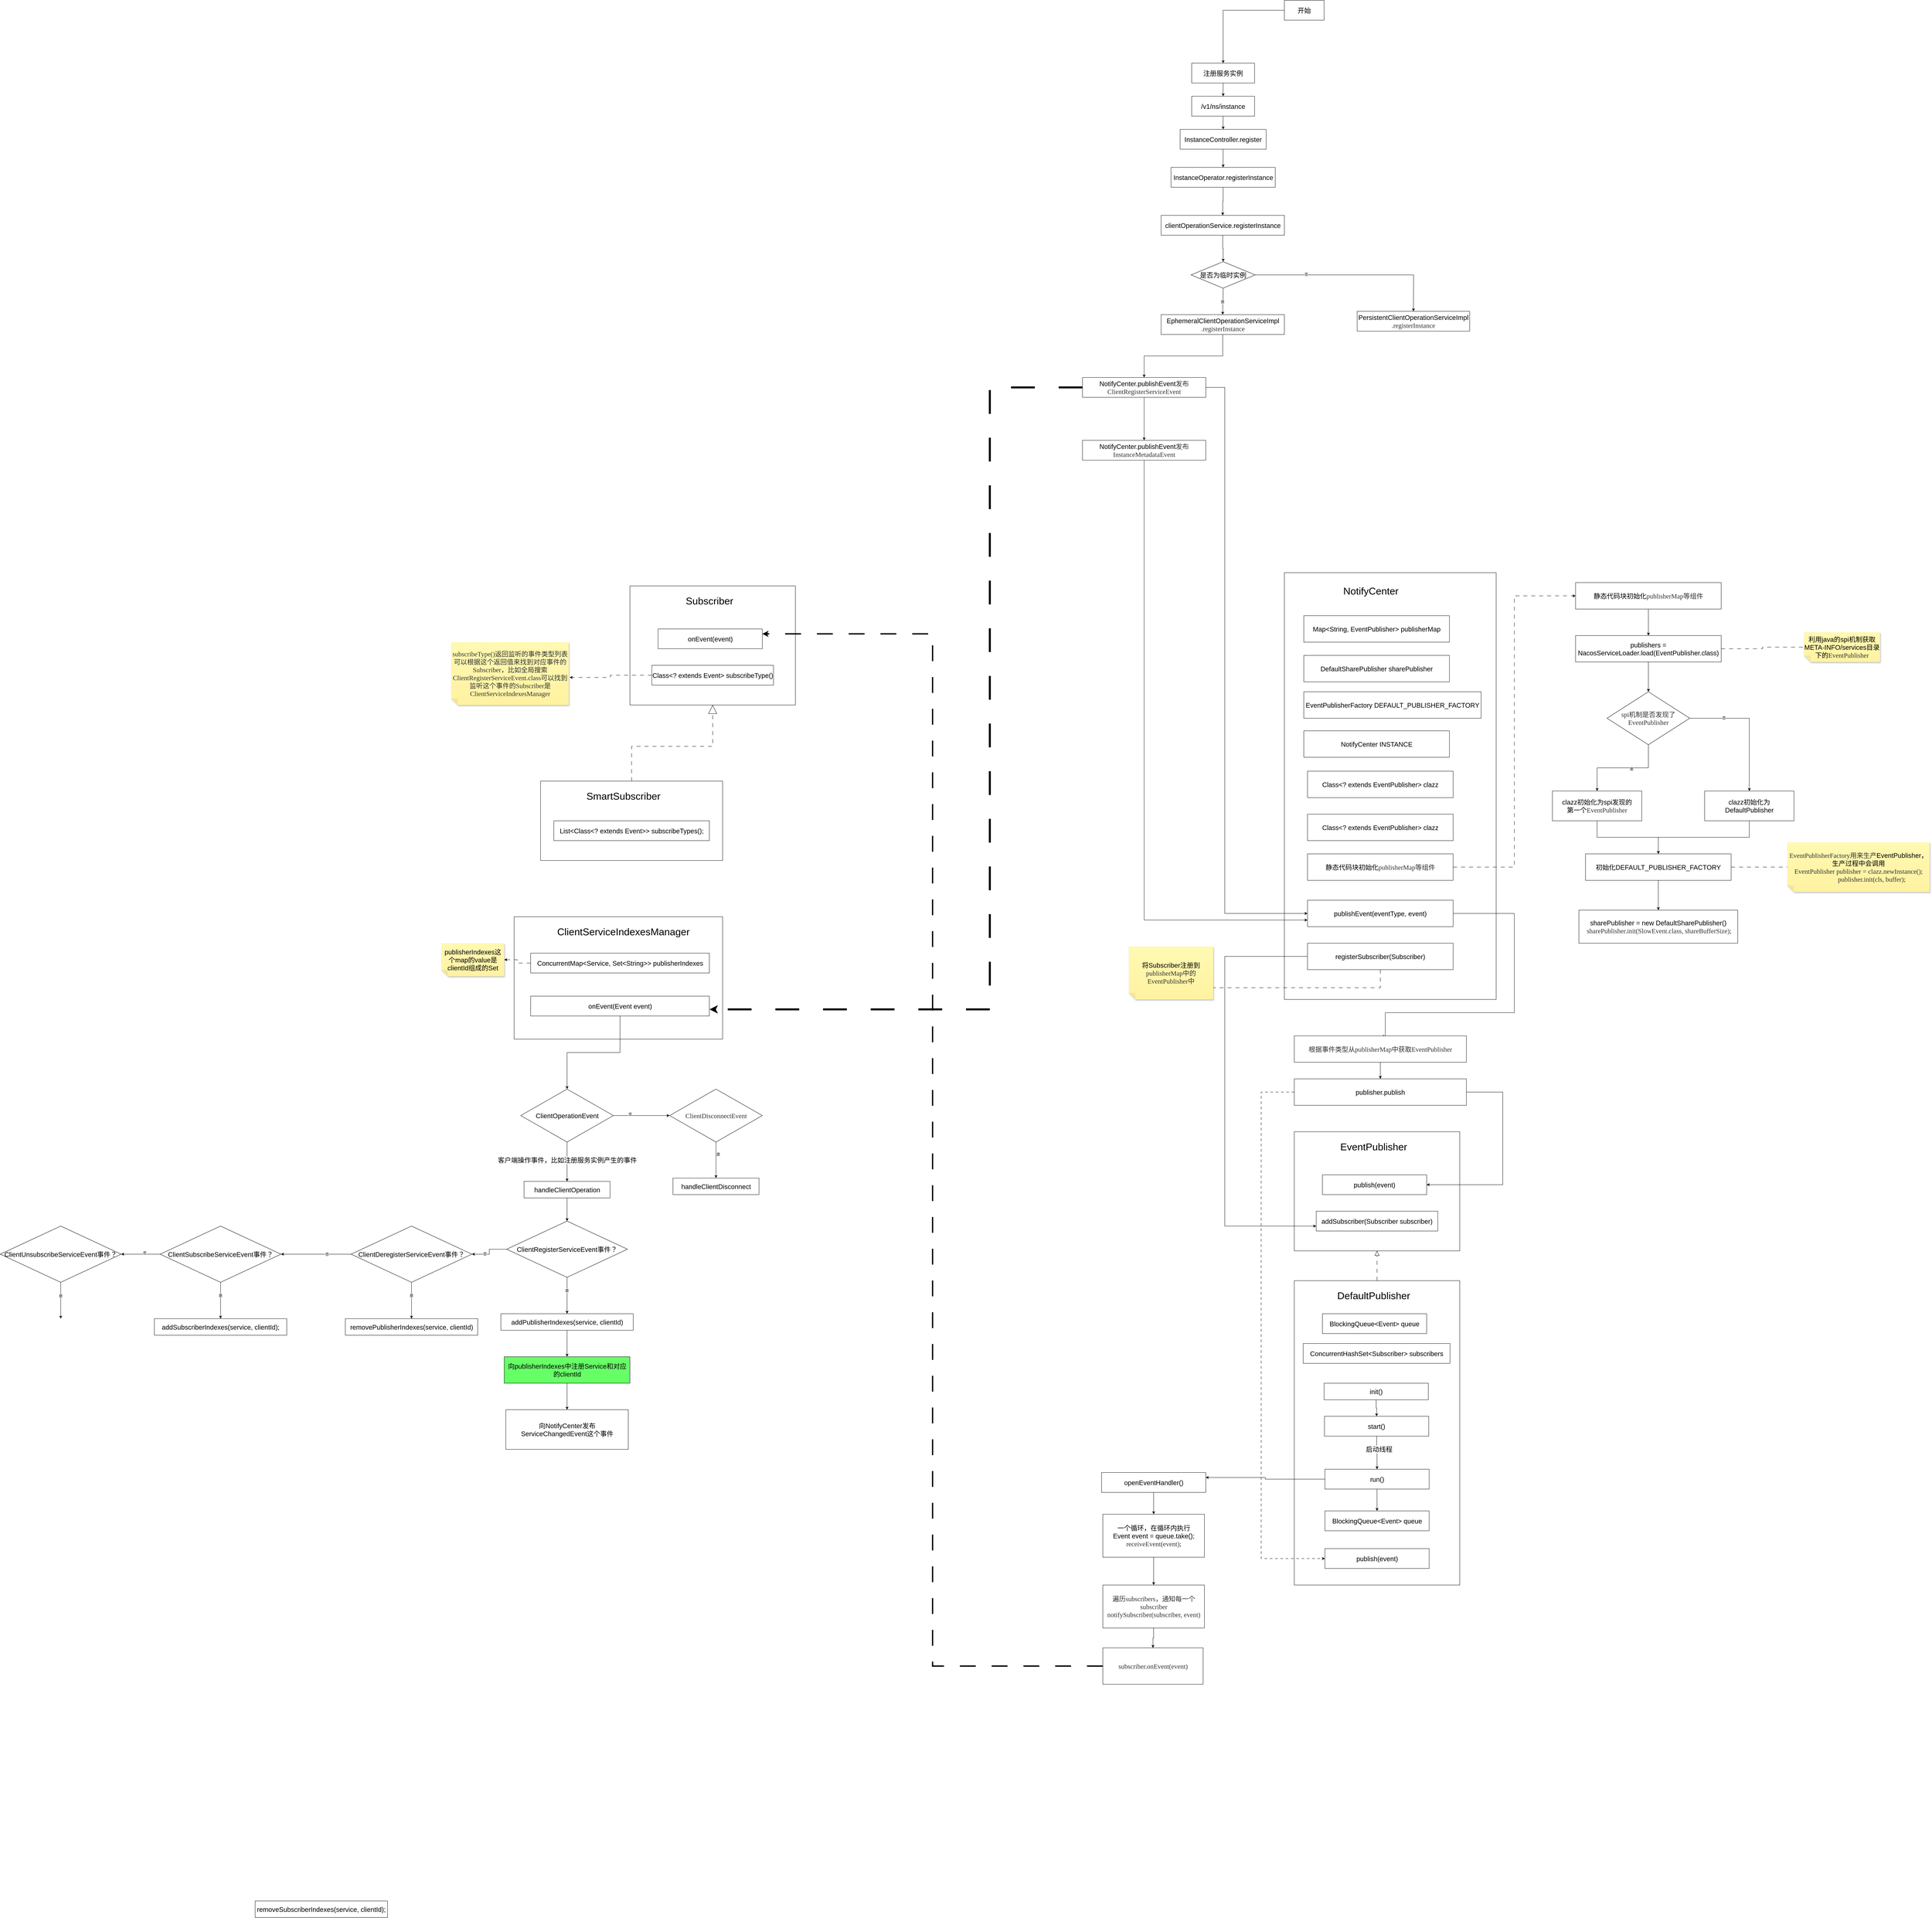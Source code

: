 <mxfile version="21.5.1" type="github">
  <diagram id="C5RBs43oDa-KdzZeNtuy" name="Page-1">
    <mxGraphModel dx="5883" dy="3072" grid="1" gridSize="10" guides="1" tooltips="1" connect="1" arrows="1" fold="1" page="1" pageScale="1" pageWidth="827" pageHeight="1169" math="0" shadow="0">
      <root>
        <mxCell id="WIyWlLk6GJQsqaUBKTNV-0" />
        <mxCell id="WIyWlLk6GJQsqaUBKTNV-1" parent="WIyWlLk6GJQsqaUBKTNV-0" />
        <mxCell id="MDCgqM_N-FcFhvjQFqfu-3" style="edgeStyle=orthogonalEdgeStyle;rounded=0;orthogonalLoop=1;jettySize=auto;html=1;" edge="1" parent="WIyWlLk6GJQsqaUBKTNV-1" source="MDCgqM_N-FcFhvjQFqfu-0" target="MDCgqM_N-FcFhvjQFqfu-1">
          <mxGeometry relative="1" as="geometry" />
        </mxCell>
        <mxCell id="MDCgqM_N-FcFhvjQFqfu-0" value="开始" style="whiteSpace=wrap;html=1;fontSize=20;" vertex="1" parent="WIyWlLk6GJQsqaUBKTNV-1">
          <mxGeometry x="360" y="50" width="120" height="60" as="geometry" />
        </mxCell>
        <mxCell id="MDCgqM_N-FcFhvjQFqfu-6" value="" style="edgeStyle=orthogonalEdgeStyle;rounded=0;orthogonalLoop=1;jettySize=auto;html=1;" edge="1" parent="WIyWlLk6GJQsqaUBKTNV-1" source="MDCgqM_N-FcFhvjQFqfu-1" target="MDCgqM_N-FcFhvjQFqfu-5">
          <mxGeometry relative="1" as="geometry" />
        </mxCell>
        <mxCell id="MDCgqM_N-FcFhvjQFqfu-1" value="注册服务实例" style="whiteSpace=wrap;html=1;fontSize=20;" vertex="1" parent="WIyWlLk6GJQsqaUBKTNV-1">
          <mxGeometry x="80" y="240" width="190" height="60" as="geometry" />
        </mxCell>
        <mxCell id="MDCgqM_N-FcFhvjQFqfu-9" value="" style="edgeStyle=orthogonalEdgeStyle;rounded=0;orthogonalLoop=1;jettySize=auto;html=1;" edge="1" parent="WIyWlLk6GJQsqaUBKTNV-1" source="MDCgqM_N-FcFhvjQFqfu-5" target="MDCgqM_N-FcFhvjQFqfu-7">
          <mxGeometry relative="1" as="geometry" />
        </mxCell>
        <mxCell id="MDCgqM_N-FcFhvjQFqfu-5" value="/v1/ns/instance" style="whiteSpace=wrap;html=1;fontSize=20;" vertex="1" parent="WIyWlLk6GJQsqaUBKTNV-1">
          <mxGeometry x="80" y="340" width="190" height="60" as="geometry" />
        </mxCell>
        <mxCell id="MDCgqM_N-FcFhvjQFqfu-10" value="" style="edgeStyle=orthogonalEdgeStyle;rounded=0;orthogonalLoop=1;jettySize=auto;html=1;" edge="1" parent="WIyWlLk6GJQsqaUBKTNV-1" source="MDCgqM_N-FcFhvjQFqfu-7" target="MDCgqM_N-FcFhvjQFqfu-8">
          <mxGeometry relative="1" as="geometry" />
        </mxCell>
        <mxCell id="MDCgqM_N-FcFhvjQFqfu-7" value="InstanceController.register" style="whiteSpace=wrap;html=1;fontSize=20;" vertex="1" parent="WIyWlLk6GJQsqaUBKTNV-1">
          <mxGeometry x="45" y="440" width="260" height="60" as="geometry" />
        </mxCell>
        <mxCell id="MDCgqM_N-FcFhvjQFqfu-12" value="" style="edgeStyle=orthogonalEdgeStyle;rounded=0;orthogonalLoop=1;jettySize=auto;html=1;" edge="1" parent="WIyWlLk6GJQsqaUBKTNV-1" source="MDCgqM_N-FcFhvjQFqfu-8" target="MDCgqM_N-FcFhvjQFqfu-11">
          <mxGeometry relative="1" as="geometry" />
        </mxCell>
        <mxCell id="MDCgqM_N-FcFhvjQFqfu-8" value="InstanceOperator.registerInstance" style="whiteSpace=wrap;html=1;fontSize=20;" vertex="1" parent="WIyWlLk6GJQsqaUBKTNV-1">
          <mxGeometry x="17.5" y="555" width="315" height="60" as="geometry" />
        </mxCell>
        <mxCell id="MDCgqM_N-FcFhvjQFqfu-14" value="" style="edgeStyle=orthogonalEdgeStyle;rounded=0;orthogonalLoop=1;jettySize=auto;html=1;" edge="1" parent="WIyWlLk6GJQsqaUBKTNV-1" source="MDCgqM_N-FcFhvjQFqfu-11" target="MDCgqM_N-FcFhvjQFqfu-13">
          <mxGeometry relative="1" as="geometry" />
        </mxCell>
        <mxCell id="MDCgqM_N-FcFhvjQFqfu-11" value="clientOperationService.registerInstance" style="whiteSpace=wrap;html=1;fontSize=20;" vertex="1" parent="WIyWlLk6GJQsqaUBKTNV-1">
          <mxGeometry x="-12.5" y="700" width="372.5" height="60" as="geometry" />
        </mxCell>
        <mxCell id="MDCgqM_N-FcFhvjQFqfu-16" value="" style="edgeStyle=orthogonalEdgeStyle;rounded=0;orthogonalLoop=1;jettySize=auto;html=1;" edge="1" parent="WIyWlLk6GJQsqaUBKTNV-1" source="MDCgqM_N-FcFhvjQFqfu-13" target="MDCgqM_N-FcFhvjQFqfu-15">
          <mxGeometry relative="1" as="geometry" />
        </mxCell>
        <mxCell id="MDCgqM_N-FcFhvjQFqfu-19" value="是" style="edgeLabel;html=1;align=center;verticalAlign=middle;resizable=0;points=[];" vertex="1" connectable="0" parent="MDCgqM_N-FcFhvjQFqfu-16">
          <mxGeometry x="0.039" y="-1" relative="1" as="geometry">
            <mxPoint as="offset" />
          </mxGeometry>
        </mxCell>
        <mxCell id="MDCgqM_N-FcFhvjQFqfu-20" style="edgeStyle=orthogonalEdgeStyle;rounded=0;orthogonalLoop=1;jettySize=auto;html=1;exitX=1;exitY=0.5;exitDx=0;exitDy=0;" edge="1" parent="WIyWlLk6GJQsqaUBKTNV-1" source="MDCgqM_N-FcFhvjQFqfu-13">
          <mxGeometry relative="1" as="geometry">
            <mxPoint x="750" y="990" as="targetPoint" />
          </mxGeometry>
        </mxCell>
        <mxCell id="MDCgqM_N-FcFhvjQFqfu-22" value="否" style="edgeLabel;html=1;align=center;verticalAlign=middle;resizable=0;points=[];" vertex="1" connectable="0" parent="MDCgqM_N-FcFhvjQFqfu-20">
          <mxGeometry x="-0.476" y="2" relative="1" as="geometry">
            <mxPoint as="offset" />
          </mxGeometry>
        </mxCell>
        <mxCell id="MDCgqM_N-FcFhvjQFqfu-13" value="是否为临时实例" style="rhombus;whiteSpace=wrap;html=1;fontSize=20;" vertex="1" parent="WIyWlLk6GJQsqaUBKTNV-1">
          <mxGeometry x="78.13" y="840" width="193.75" height="80" as="geometry" />
        </mxCell>
        <mxCell id="MDCgqM_N-FcFhvjQFqfu-25" value="" style="edgeStyle=orthogonalEdgeStyle;rounded=0;orthogonalLoop=1;jettySize=auto;html=1;" edge="1" parent="WIyWlLk6GJQsqaUBKTNV-1" source="MDCgqM_N-FcFhvjQFqfu-15" target="MDCgqM_N-FcFhvjQFqfu-24">
          <mxGeometry relative="1" as="geometry" />
        </mxCell>
        <mxCell id="MDCgqM_N-FcFhvjQFqfu-15" value="EphemeralClientOperationServiceImpl&lt;div style=&quot;resize: none; outline: none; color: rgb(50, 50, 50); font-family: 微软雅黑;&quot;&gt;.registerInstance&lt;/div&gt;" style="whiteSpace=wrap;html=1;fontSize=20;" vertex="1" parent="WIyWlLk6GJQsqaUBKTNV-1">
          <mxGeometry x="-12.5" y="1000" width="372.5" height="60" as="geometry" />
        </mxCell>
        <mxCell id="MDCgqM_N-FcFhvjQFqfu-21" value="PersistentClientOperationServiceImpl&lt;div style=&quot;resize: none; outline: none; color: rgb(50, 50, 50); font-family: 微软雅黑;&quot;&gt;.registerInstance&lt;/div&gt;" style="whiteSpace=wrap;html=1;fontSize=20;" vertex="1" parent="WIyWlLk6GJQsqaUBKTNV-1">
          <mxGeometry x="580" y="990" width="340" height="60" as="geometry" />
        </mxCell>
        <mxCell id="MDCgqM_N-FcFhvjQFqfu-27" value="" style="edgeStyle=orthogonalEdgeStyle;rounded=0;orthogonalLoop=1;jettySize=auto;html=1;" edge="1" parent="WIyWlLk6GJQsqaUBKTNV-1" source="MDCgqM_N-FcFhvjQFqfu-24" target="MDCgqM_N-FcFhvjQFqfu-26">
          <mxGeometry relative="1" as="geometry" />
        </mxCell>
        <mxCell id="MDCgqM_N-FcFhvjQFqfu-24" value="NotifyCenter.publishEvent&lt;font style=&quot;color: rgb(50, 50, 50); font-family: 微软雅黑;&quot; color=&quot;#323232&quot;&gt;发布ClientRegisterServiceEvent&lt;/font&gt;" style="whiteSpace=wrap;html=1;fontSize=20;" vertex="1" parent="WIyWlLk6GJQsqaUBKTNV-1">
          <mxGeometry x="-250" y="1190" width="372.5" height="60" as="geometry" />
        </mxCell>
        <mxCell id="MDCgqM_N-FcFhvjQFqfu-26" value="NotifyCenter.publishEvent&lt;font style=&quot;color: rgb(50, 50, 50); font-family: 微软雅黑;&quot; color=&quot;#323232&quot;&gt;发布&lt;/font&gt;&lt;font style=&quot;color: rgb(50, 50, 50); font-family: 微软雅黑;&quot; color=&quot;#323232&quot;&gt;InstanceMetadataEvent&lt;/font&gt;" style="whiteSpace=wrap;html=1;fontSize=20;" vertex="1" parent="WIyWlLk6GJQsqaUBKTNV-1">
          <mxGeometry x="-250" y="1380" width="372.5" height="60" as="geometry" />
        </mxCell>
        <mxCell id="MDCgqM_N-FcFhvjQFqfu-32" value="t" style="whiteSpace=wrap;html=1;" vertex="1" parent="WIyWlLk6GJQsqaUBKTNV-1">
          <mxGeometry x="360" y="1780" width="640" height="1290" as="geometry" />
        </mxCell>
        <mxCell id="MDCgqM_N-FcFhvjQFqfu-34" value="NotifyCenter" style="text;html=1;strokeColor=none;fillColor=none;align=center;verticalAlign=middle;whiteSpace=wrap;rounded=0;fontSize=30;" vertex="1" parent="WIyWlLk6GJQsqaUBKTNV-1">
          <mxGeometry x="570" y="1820" width="102.5" height="30" as="geometry" />
        </mxCell>
        <mxCell id="MDCgqM_N-FcFhvjQFqfu-35" value="Map&amp;lt;String,&amp;nbsp;EventPublisher&amp;gt;&amp;nbsp;publisherMap" style="whiteSpace=wrap;html=1;fontSize=20;" vertex="1" parent="WIyWlLk6GJQsqaUBKTNV-1">
          <mxGeometry x="418.75" y="1910" width="440" height="80" as="geometry" />
        </mxCell>
        <mxCell id="MDCgqM_N-FcFhvjQFqfu-36" value="DefaultSharePublisher&amp;nbsp;sharePublisher" style="whiteSpace=wrap;html=1;fontSize=20;" vertex="1" parent="WIyWlLk6GJQsqaUBKTNV-1">
          <mxGeometry x="418.75" y="2030" width="440" height="80" as="geometry" />
        </mxCell>
        <mxCell id="MDCgqM_N-FcFhvjQFqfu-37" value="EventPublisherFactory&amp;nbsp;DEFAULT_PUBLISHER_FACTORY" style="whiteSpace=wrap;html=1;fontSize=20;" vertex="1" parent="WIyWlLk6GJQsqaUBKTNV-1">
          <mxGeometry x="418.75" y="2140" width="535.93" height="80" as="geometry" />
        </mxCell>
        <mxCell id="MDCgqM_N-FcFhvjQFqfu-38" value="NotifyCenter&amp;nbsp;INSTANCE" style="whiteSpace=wrap;html=1;fontSize=20;" vertex="1" parent="WIyWlLk6GJQsqaUBKTNV-1">
          <mxGeometry x="418.75" y="2258" width="440" height="80" as="geometry" />
        </mxCell>
        <mxCell id="MDCgqM_N-FcFhvjQFqfu-39" value="Class&amp;lt;?&amp;nbsp;extends&amp;nbsp;EventPublisher&amp;gt;&amp;nbsp;clazz" style="whiteSpace=wrap;html=1;fontSize=20;" vertex="1" parent="WIyWlLk6GJQsqaUBKTNV-1">
          <mxGeometry x="430" y="2380" width="440" height="80" as="geometry" />
        </mxCell>
        <mxCell id="MDCgqM_N-FcFhvjQFqfu-40" value="Class&amp;lt;?&amp;nbsp;extends&amp;nbsp;EventPublisher&amp;gt;&amp;nbsp;clazz" style="whiteSpace=wrap;html=1;fontSize=20;" vertex="1" parent="WIyWlLk6GJQsqaUBKTNV-1">
          <mxGeometry x="430" y="2510" width="440" height="80" as="geometry" />
        </mxCell>
        <mxCell id="MDCgqM_N-FcFhvjQFqfu-64" style="edgeStyle=orthogonalEdgeStyle;rounded=0;orthogonalLoop=1;jettySize=auto;html=1;entryX=0;entryY=0.5;entryDx=0;entryDy=0;dashed=1;dashPattern=12 12;" edge="1" parent="WIyWlLk6GJQsqaUBKTNV-1" source="MDCgqM_N-FcFhvjQFqfu-41" target="MDCgqM_N-FcFhvjQFqfu-63">
          <mxGeometry relative="1" as="geometry" />
        </mxCell>
        <mxCell id="MDCgqM_N-FcFhvjQFqfu-41" value="静态代码块初始化&lt;font style=&quot;color: rgb(50, 50, 50); font-family: 微软雅黑;&quot; color=&quot;#323232&quot;&gt;publisherMap等组件&lt;/font&gt;" style="whiteSpace=wrap;html=1;fontSize=20;" vertex="1" parent="WIyWlLk6GJQsqaUBKTNV-1">
          <mxGeometry x="430" y="2630" width="440" height="80" as="geometry" />
        </mxCell>
        <mxCell id="MDCgqM_N-FcFhvjQFqfu-59" style="edgeStyle=orthogonalEdgeStyle;rounded=0;orthogonalLoop=1;jettySize=auto;html=1;entryX=0.533;entryY=0.021;entryDx=0;entryDy=0;entryPerimeter=0;" edge="1" parent="WIyWlLk6GJQsqaUBKTNV-1" source="MDCgqM_N-FcFhvjQFqfu-42" target="MDCgqM_N-FcFhvjQFqfu-52">
          <mxGeometry relative="1" as="geometry">
            <Array as="points">
              <mxPoint x="1055" y="2810" />
              <mxPoint x="1055" y="3110" />
              <mxPoint x="665" y="3110" />
            </Array>
          </mxGeometry>
        </mxCell>
        <mxCell id="MDCgqM_N-FcFhvjQFqfu-42" value="publishEvent(eventType, event)" style="whiteSpace=wrap;html=1;fontSize=20;" vertex="1" parent="WIyWlLk6GJQsqaUBKTNV-1">
          <mxGeometry x="430" y="2770" width="440" height="80" as="geometry" />
        </mxCell>
        <mxCell id="MDCgqM_N-FcFhvjQFqfu-92" style="edgeStyle=orthogonalEdgeStyle;rounded=0;orthogonalLoop=1;jettySize=auto;html=1;entryX=0.001;entryY=0.222;entryDx=0;entryDy=0;entryPerimeter=0;dashed=1;dashPattern=12 12;endArrow=none;endFill=0;" edge="1" parent="WIyWlLk6GJQsqaUBKTNV-1" source="MDCgqM_N-FcFhvjQFqfu-43" target="MDCgqM_N-FcFhvjQFqfu-91">
          <mxGeometry relative="1" as="geometry">
            <Array as="points">
              <mxPoint x="650" y="3034" />
            </Array>
          </mxGeometry>
        </mxCell>
        <mxCell id="MDCgqM_N-FcFhvjQFqfu-43" value="registerSubscriber(Subscriber)" style="whiteSpace=wrap;html=1;fontSize=20;" vertex="1" parent="WIyWlLk6GJQsqaUBKTNV-1">
          <mxGeometry x="430" y="2900" width="440" height="80" as="geometry" />
        </mxCell>
        <mxCell id="MDCgqM_N-FcFhvjQFqfu-49" style="edgeStyle=orthogonalEdgeStyle;rounded=0;orthogonalLoop=1;jettySize=auto;html=1;exitX=0.5;exitY=1;exitDx=0;exitDy=0;entryX=0;entryY=0.75;entryDx=0;entryDy=0;" edge="1" parent="WIyWlLk6GJQsqaUBKTNV-1" source="MDCgqM_N-FcFhvjQFqfu-26" target="MDCgqM_N-FcFhvjQFqfu-42">
          <mxGeometry relative="1" as="geometry" />
        </mxCell>
        <mxCell id="MDCgqM_N-FcFhvjQFqfu-51" style="edgeStyle=orthogonalEdgeStyle;rounded=0;orthogonalLoop=1;jettySize=auto;html=1;entryX=0;entryY=0.5;entryDx=0;entryDy=0;" edge="1" parent="WIyWlLk6GJQsqaUBKTNV-1" source="MDCgqM_N-FcFhvjQFqfu-24" target="MDCgqM_N-FcFhvjQFqfu-42">
          <mxGeometry relative="1" as="geometry">
            <Array as="points">
              <mxPoint x="180" y="1220" />
              <mxPoint x="180" y="2810" />
            </Array>
          </mxGeometry>
        </mxCell>
        <mxCell id="MDCgqM_N-FcFhvjQFqfu-62" value="" style="edgeStyle=orthogonalEdgeStyle;rounded=0;orthogonalLoop=1;jettySize=auto;html=1;" edge="1" parent="WIyWlLk6GJQsqaUBKTNV-1" source="MDCgqM_N-FcFhvjQFqfu-52" target="MDCgqM_N-FcFhvjQFqfu-61">
          <mxGeometry relative="1" as="geometry" />
        </mxCell>
        <mxCell id="MDCgqM_N-FcFhvjQFqfu-52" value="&lt;font style=&quot;color: rgb(50, 50, 50); font-family: 微软雅黑;&quot; color=&quot;#323232&quot;&gt;根据事件类型从&lt;/font&gt;&lt;font style=&quot;color: rgb(50, 50, 50); font-family: 微软雅黑;&quot; color=&quot;#323232&quot;&gt;publisherMap中获取&lt;/font&gt;&lt;font style=&quot;color: rgb(50, 50, 50); font-family: 微软雅黑;&quot; color=&quot;#323232&quot;&gt;EventPublisher&lt;/font&gt;" style="whiteSpace=wrap;html=1;fontSize=20;" vertex="1" parent="WIyWlLk6GJQsqaUBKTNV-1">
          <mxGeometry x="390" y="3180" width="520" height="80" as="geometry" />
        </mxCell>
        <mxCell id="MDCgqM_N-FcFhvjQFqfu-61" value="publisher.publish" style="whiteSpace=wrap;html=1;fontSize=20;" vertex="1" parent="WIyWlLk6GJQsqaUBKTNV-1">
          <mxGeometry x="390" y="3310" width="520" height="80" as="geometry" />
        </mxCell>
        <mxCell id="MDCgqM_N-FcFhvjQFqfu-66" value="" style="edgeStyle=orthogonalEdgeStyle;rounded=0;orthogonalLoop=1;jettySize=auto;html=1;" edge="1" parent="WIyWlLk6GJQsqaUBKTNV-1" source="MDCgqM_N-FcFhvjQFqfu-63" target="MDCgqM_N-FcFhvjQFqfu-65">
          <mxGeometry relative="1" as="geometry" />
        </mxCell>
        <mxCell id="MDCgqM_N-FcFhvjQFqfu-63" value="静态代码块初始化&lt;font style=&quot;color: rgb(50, 50, 50); font-family: 微软雅黑;&quot; color=&quot;#323232&quot;&gt;publisherMap等组件&lt;/font&gt;" style="whiteSpace=wrap;html=1;fontSize=20;" vertex="1" parent="WIyWlLk6GJQsqaUBKTNV-1">
          <mxGeometry x="1240" y="1810" width="440" height="80" as="geometry" />
        </mxCell>
        <mxCell id="MDCgqM_N-FcFhvjQFqfu-68" style="edgeStyle=orthogonalEdgeStyle;rounded=0;orthogonalLoop=1;jettySize=auto;html=1;dashed=1;dashPattern=12 12;endArrow=none;endFill=0;" edge="1" parent="WIyWlLk6GJQsqaUBKTNV-1" source="MDCgqM_N-FcFhvjQFqfu-65" target="MDCgqM_N-FcFhvjQFqfu-67">
          <mxGeometry relative="1" as="geometry" />
        </mxCell>
        <mxCell id="MDCgqM_N-FcFhvjQFqfu-70" value="" style="edgeStyle=orthogonalEdgeStyle;rounded=0;orthogonalLoop=1;jettySize=auto;html=1;" edge="1" parent="WIyWlLk6GJQsqaUBKTNV-1" source="MDCgqM_N-FcFhvjQFqfu-65" target="MDCgqM_N-FcFhvjQFqfu-69">
          <mxGeometry relative="1" as="geometry" />
        </mxCell>
        <mxCell id="MDCgqM_N-FcFhvjQFqfu-65" value="publishers = NacosServiceLoader.load(EventPublisher.class)" style="whiteSpace=wrap;html=1;fontSize=20;" vertex="1" parent="WIyWlLk6GJQsqaUBKTNV-1">
          <mxGeometry x="1240" y="1970" width="440" height="80" as="geometry" />
        </mxCell>
        <mxCell id="MDCgqM_N-FcFhvjQFqfu-67" value="&lt;font style=&quot;font-size: 20px;&quot;&gt;利用java的spi机制获取META-INFO/services目录下的&lt;font style=&quot;color: rgb(50, 50, 50); font-family: 微软雅黑; font-size: 20px;&quot; color=&quot;#323232&quot;&gt;EventPublisher&lt;/font&gt;&lt;/font&gt;" style="shape=note;whiteSpace=wrap;html=1;backgroundOutline=1;fontColor=#000000;darkOpacity=0.05;fillColor=#FFF9B2;strokeColor=none;fillStyle=solid;direction=west;gradientDirection=north;gradientColor=#FFF2A1;shadow=1;size=20;pointerEvents=1;" vertex="1" parent="WIyWlLk6GJQsqaUBKTNV-1">
          <mxGeometry x="1930" y="1960" width="230" height="90" as="geometry" />
        </mxCell>
        <mxCell id="MDCgqM_N-FcFhvjQFqfu-72" style="edgeStyle=orthogonalEdgeStyle;rounded=0;orthogonalLoop=1;jettySize=auto;html=1;exitX=0.5;exitY=1;exitDx=0;exitDy=0;" edge="1" parent="WIyWlLk6GJQsqaUBKTNV-1" source="MDCgqM_N-FcFhvjQFqfu-69" target="MDCgqM_N-FcFhvjQFqfu-71">
          <mxGeometry relative="1" as="geometry" />
        </mxCell>
        <mxCell id="MDCgqM_N-FcFhvjQFqfu-73" value="是" style="edgeLabel;html=1;align=center;verticalAlign=middle;resizable=0;points=[];" vertex="1" connectable="0" parent="MDCgqM_N-FcFhvjQFqfu-72">
          <mxGeometry x="-0.175" y="3" relative="1" as="geometry">
            <mxPoint as="offset" />
          </mxGeometry>
        </mxCell>
        <mxCell id="MDCgqM_N-FcFhvjQFqfu-75" style="edgeStyle=orthogonalEdgeStyle;rounded=0;orthogonalLoop=1;jettySize=auto;html=1;entryX=0.5;entryY=0;entryDx=0;entryDy=0;" edge="1" parent="WIyWlLk6GJQsqaUBKTNV-1" source="MDCgqM_N-FcFhvjQFqfu-69" target="MDCgqM_N-FcFhvjQFqfu-74">
          <mxGeometry relative="1" as="geometry" />
        </mxCell>
        <mxCell id="MDCgqM_N-FcFhvjQFqfu-76" value="否" style="edgeLabel;html=1;align=center;verticalAlign=middle;resizable=0;points=[];" vertex="1" connectable="0" parent="MDCgqM_N-FcFhvjQFqfu-75">
          <mxGeometry x="-0.487" y="1" relative="1" as="geometry">
            <mxPoint as="offset" />
          </mxGeometry>
        </mxCell>
        <mxCell id="MDCgqM_N-FcFhvjQFqfu-69" value="&lt;span style=&quot;color: rgb(50, 50, 50); font-family: 微软雅黑; font-size: 20px; font-style: normal; font-variant-ligatures: normal; font-variant-caps: normal; font-weight: 400; letter-spacing: normal; orphans: 2; text-align: center; text-indent: 0px; text-transform: none; widows: 2; word-spacing: 0px; -webkit-text-stroke-width: 0px; background-color: rgba(255, 255, 255, 0.01); text-decoration-thickness: initial; text-decoration-style: initial; text-decoration-color: initial; float: none; display: inline !important;&quot;&gt;spi机制是否发现了EventPublisher&lt;/span&gt;" style="rhombus;whiteSpace=wrap;html=1;fontSize=20;" vertex="1" parent="WIyWlLk6GJQsqaUBKTNV-1">
          <mxGeometry x="1335" y="2140" width="250" height="160" as="geometry" />
        </mxCell>
        <mxCell id="MDCgqM_N-FcFhvjQFqfu-78" style="edgeStyle=orthogonalEdgeStyle;rounded=0;orthogonalLoop=1;jettySize=auto;html=1;" edge="1" parent="WIyWlLk6GJQsqaUBKTNV-1" source="MDCgqM_N-FcFhvjQFqfu-71" target="MDCgqM_N-FcFhvjQFqfu-77">
          <mxGeometry relative="1" as="geometry" />
        </mxCell>
        <mxCell id="MDCgqM_N-FcFhvjQFqfu-71" value="clazz初始化为spi发现的&lt;br&gt;第一个&lt;font style=&quot;color: rgb(50, 50, 50); font-family: 微软雅黑;&quot; color=&quot;#323232&quot;&gt;EventPublisher&lt;/font&gt;" style="whiteSpace=wrap;html=1;fontSize=20;" vertex="1" parent="WIyWlLk6GJQsqaUBKTNV-1">
          <mxGeometry x="1170" y="2440" width="270" height="90" as="geometry" />
        </mxCell>
        <mxCell id="MDCgqM_N-FcFhvjQFqfu-79" style="edgeStyle=orthogonalEdgeStyle;rounded=0;orthogonalLoop=1;jettySize=auto;html=1;" edge="1" parent="WIyWlLk6GJQsqaUBKTNV-1" source="MDCgqM_N-FcFhvjQFqfu-74" target="MDCgqM_N-FcFhvjQFqfu-77">
          <mxGeometry relative="1" as="geometry" />
        </mxCell>
        <mxCell id="MDCgqM_N-FcFhvjQFqfu-74" value="clazz初始化为DefaultPublisher" style="whiteSpace=wrap;html=1;fontSize=20;" vertex="1" parent="WIyWlLk6GJQsqaUBKTNV-1">
          <mxGeometry x="1630" y="2440" width="270" height="90" as="geometry" />
        </mxCell>
        <mxCell id="MDCgqM_N-FcFhvjQFqfu-81" style="edgeStyle=orthogonalEdgeStyle;rounded=0;orthogonalLoop=1;jettySize=auto;html=1;endArrow=none;endFill=0;dashed=1;dashPattern=12 12;" edge="1" parent="WIyWlLk6GJQsqaUBKTNV-1" source="MDCgqM_N-FcFhvjQFqfu-77" target="MDCgqM_N-FcFhvjQFqfu-80">
          <mxGeometry relative="1" as="geometry" />
        </mxCell>
        <mxCell id="MDCgqM_N-FcFhvjQFqfu-83" value="" style="edgeStyle=orthogonalEdgeStyle;rounded=0;orthogonalLoop=1;jettySize=auto;html=1;" edge="1" parent="WIyWlLk6GJQsqaUBKTNV-1" source="MDCgqM_N-FcFhvjQFqfu-77" target="MDCgqM_N-FcFhvjQFqfu-82">
          <mxGeometry relative="1" as="geometry" />
        </mxCell>
        <mxCell id="MDCgqM_N-FcFhvjQFqfu-77" value="初始化DEFAULT_PUBLISHER_FACTORY" style="whiteSpace=wrap;html=1;fontSize=20;" vertex="1" parent="WIyWlLk6GJQsqaUBKTNV-1">
          <mxGeometry x="1270" y="2630" width="440" height="80" as="geometry" />
        </mxCell>
        <mxCell id="MDCgqM_N-FcFhvjQFqfu-80" value="&lt;font style=&quot;font-size: 20px;&quot;&gt;&lt;font style=&quot;color: rgb(50, 50, 50); font-family: 微软雅黑; font-size: 20px;&quot; color=&quot;#323232&quot;&gt;EventPublisherFactory用来生产&lt;/font&gt;EventPublisher，生产过程中会调用&lt;/font&gt;&lt;div style=&quot;resize: none; outline: none; color: rgb(50, 50, 50); font-family: 微软雅黑; font-size: 20px;&quot;&gt;&lt;font style=&quot;font-size: 20px;&quot;&gt;EventPublisher&amp;nbsp;publisher&amp;nbsp;=&amp;nbsp;clazz.newInstance();&lt;br&gt;&amp;nbsp;&amp;nbsp;&amp;nbsp;&amp;nbsp;&amp;nbsp;&amp;nbsp;&amp;nbsp;&amp;nbsp;&amp;nbsp;&amp;nbsp;&amp;nbsp;&amp;nbsp;&amp;nbsp;&amp;nbsp;&amp;nbsp;&amp;nbsp;publisher.init(cls,&amp;nbsp;buffer);&lt;/font&gt;&lt;/div&gt;" style="shape=note;whiteSpace=wrap;html=1;backgroundOutline=1;fontColor=#000000;darkOpacity=0.05;fillColor=#FFF9B2;strokeColor=none;fillStyle=solid;direction=west;gradientDirection=north;gradientColor=#FFF2A1;shadow=1;size=20;pointerEvents=1;" vertex="1" parent="WIyWlLk6GJQsqaUBKTNV-1">
          <mxGeometry x="1880" y="2595" width="430" height="150" as="geometry" />
        </mxCell>
        <mxCell id="MDCgqM_N-FcFhvjQFqfu-82" value="&lt;font style=&quot;font-size: 20px;&quot;&gt;sharePublisher&amp;nbsp;=&amp;nbsp;new&amp;nbsp;DefaultSharePublisher()&lt;br&gt;&lt;span style=&quot;color: rgb(50, 50, 50); font-family: 微软雅黑; background-color: rgba(255, 255, 255, 0.01);&quot;&gt;&amp;nbsp;&lt;font style=&quot;font-size: 20px;&quot;&gt;sharePublisher.init(SlowEvent.class,&amp;nbsp;shareBufferSize);&lt;/font&gt;&lt;/span&gt;&lt;/font&gt;" style="whiteSpace=wrap;html=1;fontSize=20;" vertex="1" parent="WIyWlLk6GJQsqaUBKTNV-1">
          <mxGeometry x="1250" y="2800" width="480" height="100" as="geometry" />
        </mxCell>
        <mxCell id="MDCgqM_N-FcFhvjQFqfu-84" value="" style="whiteSpace=wrap;html=1;" vertex="1" parent="WIyWlLk6GJQsqaUBKTNV-1">
          <mxGeometry x="390" y="3470" width="500" height="360" as="geometry" />
        </mxCell>
        <mxCell id="MDCgqM_N-FcFhvjQFqfu-85" value="&lt;font style=&quot;font-size: 30px;&quot;&gt;EventPublisher&lt;/font&gt;" style="text;html=1;strokeColor=none;fillColor=none;align=center;verticalAlign=middle;whiteSpace=wrap;rounded=0;" vertex="1" parent="WIyWlLk6GJQsqaUBKTNV-1">
          <mxGeometry x="490" y="3500" width="280" height="30" as="geometry" />
        </mxCell>
        <mxCell id="MDCgqM_N-FcFhvjQFqfu-87" value="publish(event)" style="whiteSpace=wrap;html=1;fontSize=20;" vertex="1" parent="WIyWlLk6GJQsqaUBKTNV-1">
          <mxGeometry x="475" y="3600" width="315" height="60" as="geometry" />
        </mxCell>
        <mxCell id="MDCgqM_N-FcFhvjQFqfu-88" value="addSubscriber(Subscriber&amp;nbsp;subscriber)" style="whiteSpace=wrap;html=1;fontSize=20;" vertex="1" parent="WIyWlLk6GJQsqaUBKTNV-1">
          <mxGeometry x="456.25" y="3710" width="367.5" height="60" as="geometry" />
        </mxCell>
        <mxCell id="MDCgqM_N-FcFhvjQFqfu-89" style="edgeStyle=orthogonalEdgeStyle;rounded=0;orthogonalLoop=1;jettySize=auto;html=1;entryX=1;entryY=0.5;entryDx=0;entryDy=0;" edge="1" parent="WIyWlLk6GJQsqaUBKTNV-1" source="MDCgqM_N-FcFhvjQFqfu-61" target="MDCgqM_N-FcFhvjQFqfu-87">
          <mxGeometry relative="1" as="geometry">
            <Array as="points">
              <mxPoint x="1020" y="3350" />
              <mxPoint x="1020" y="3630" />
            </Array>
          </mxGeometry>
        </mxCell>
        <mxCell id="MDCgqM_N-FcFhvjQFqfu-90" style="edgeStyle=orthogonalEdgeStyle;rounded=0;orthogonalLoop=1;jettySize=auto;html=1;entryX=0;entryY=0.75;entryDx=0;entryDy=0;" edge="1" parent="WIyWlLk6GJQsqaUBKTNV-1" source="MDCgqM_N-FcFhvjQFqfu-43" target="MDCgqM_N-FcFhvjQFqfu-88">
          <mxGeometry relative="1" as="geometry">
            <Array as="points">
              <mxPoint x="180" y="2940" />
              <mxPoint x="180" y="3755" />
            </Array>
          </mxGeometry>
        </mxCell>
        <mxCell id="MDCgqM_N-FcFhvjQFqfu-91" value="&lt;font style=&quot;font-size: 20px;&quot;&gt;将Subscriber注册到&lt;font style=&quot;color: rgb(50, 50, 50); font-family: 微软雅黑; font-size: 20px;&quot; color=&quot;#323232&quot;&gt;publisherMap中的EventPublisher中&lt;/font&gt;&lt;/font&gt;" style="shape=note;whiteSpace=wrap;html=1;backgroundOutline=1;fontColor=#000000;darkOpacity=0.05;fillColor=#FFF9B2;strokeColor=none;fillStyle=solid;direction=west;gradientDirection=north;gradientColor=#FFF2A1;shadow=1;size=20;pointerEvents=1;" vertex="1" parent="WIyWlLk6GJQsqaUBKTNV-1">
          <mxGeometry x="-110" y="2910" width="255" height="160" as="geometry" />
        </mxCell>
        <mxCell id="MDCgqM_N-FcFhvjQFqfu-97" style="edgeStyle=orthogonalEdgeStyle;rounded=0;orthogonalLoop=1;jettySize=auto;html=1;entryX=0.5;entryY=1;entryDx=0;entryDy=0;dashed=1;dashPattern=12 12;endArrow=block;endFill=0;startSize=6;endSize=12;" edge="1" parent="WIyWlLk6GJQsqaUBKTNV-1" source="MDCgqM_N-FcFhvjQFqfu-93" target="MDCgqM_N-FcFhvjQFqfu-84">
          <mxGeometry relative="1" as="geometry" />
        </mxCell>
        <mxCell id="MDCgqM_N-FcFhvjQFqfu-93" value="" style="whiteSpace=wrap;html=1;" vertex="1" parent="WIyWlLk6GJQsqaUBKTNV-1">
          <mxGeometry x="390" y="3920" width="500" height="920" as="geometry" />
        </mxCell>
        <mxCell id="MDCgqM_N-FcFhvjQFqfu-94" value="DefaultPublisher" style="text;html=1;strokeColor=none;fillColor=none;align=center;verticalAlign=middle;whiteSpace=wrap;rounded=0;fontSize=30;" vertex="1" parent="WIyWlLk6GJQsqaUBKTNV-1">
          <mxGeometry x="490" y="3950" width="280" height="30" as="geometry" />
        </mxCell>
        <mxCell id="MDCgqM_N-FcFhvjQFqfu-95" value="BlockingQueue&amp;lt;Event&amp;gt;&amp;nbsp;queue" style="whiteSpace=wrap;html=1;fontSize=20;" vertex="1" parent="WIyWlLk6GJQsqaUBKTNV-1">
          <mxGeometry x="475" y="4020" width="315" height="60" as="geometry" />
        </mxCell>
        <mxCell id="MDCgqM_N-FcFhvjQFqfu-96" value="ConcurrentHashSet&amp;lt;Subscriber&amp;gt;&amp;nbsp;subscribers" style="whiteSpace=wrap;html=1;fontSize=20;" vertex="1" parent="WIyWlLk6GJQsqaUBKTNV-1">
          <mxGeometry x="416.87" y="4110" width="443.75" height="60" as="geometry" />
        </mxCell>
        <mxCell id="MDCgqM_N-FcFhvjQFqfu-102" value="" style="edgeStyle=orthogonalEdgeStyle;rounded=0;orthogonalLoop=1;jettySize=auto;html=1;" edge="1" parent="WIyWlLk6GJQsqaUBKTNV-1" source="MDCgqM_N-FcFhvjQFqfu-98" target="MDCgqM_N-FcFhvjQFqfu-99">
          <mxGeometry relative="1" as="geometry" />
        </mxCell>
        <mxCell id="MDCgqM_N-FcFhvjQFqfu-98" value="init()" style="whiteSpace=wrap;html=1;fontSize=20;" vertex="1" parent="WIyWlLk6GJQsqaUBKTNV-1">
          <mxGeometry x="480" y="4230" width="315" height="50" as="geometry" />
        </mxCell>
        <mxCell id="MDCgqM_N-FcFhvjQFqfu-103" value="" style="edgeStyle=orthogonalEdgeStyle;rounded=0;orthogonalLoop=1;jettySize=auto;html=1;" edge="1" parent="WIyWlLk6GJQsqaUBKTNV-1" source="MDCgqM_N-FcFhvjQFqfu-99" target="MDCgqM_N-FcFhvjQFqfu-100">
          <mxGeometry relative="1" as="geometry" />
        </mxCell>
        <mxCell id="MDCgqM_N-FcFhvjQFqfu-105" value="&lt;font style=&quot;font-size: 20px;&quot;&gt;启动线程&lt;/font&gt;" style="edgeLabel;html=1;align=center;verticalAlign=middle;resizable=0;points=[];" vertex="1" connectable="0" parent="MDCgqM_N-FcFhvjQFqfu-103">
          <mxGeometry x="-0.221" y="7" relative="1" as="geometry">
            <mxPoint y="-1" as="offset" />
          </mxGeometry>
        </mxCell>
        <mxCell id="MDCgqM_N-FcFhvjQFqfu-99" value="start()" style="whiteSpace=wrap;html=1;fontSize=20;" vertex="1" parent="WIyWlLk6GJQsqaUBKTNV-1">
          <mxGeometry x="481.25" y="4330" width="315" height="60" as="geometry" />
        </mxCell>
        <mxCell id="MDCgqM_N-FcFhvjQFqfu-104" value="" style="edgeStyle=orthogonalEdgeStyle;rounded=0;orthogonalLoop=1;jettySize=auto;html=1;" edge="1" parent="WIyWlLk6GJQsqaUBKTNV-1" source="MDCgqM_N-FcFhvjQFqfu-100" target="MDCgqM_N-FcFhvjQFqfu-101">
          <mxGeometry relative="1" as="geometry" />
        </mxCell>
        <mxCell id="MDCgqM_N-FcFhvjQFqfu-121" style="edgeStyle=orthogonalEdgeStyle;rounded=0;orthogonalLoop=1;jettySize=auto;html=1;entryX=1;entryY=0.25;entryDx=0;entryDy=0;" edge="1" parent="WIyWlLk6GJQsqaUBKTNV-1" source="MDCgqM_N-FcFhvjQFqfu-100" target="MDCgqM_N-FcFhvjQFqfu-109">
          <mxGeometry relative="1" as="geometry" />
        </mxCell>
        <mxCell id="MDCgqM_N-FcFhvjQFqfu-100" value="run()" style="whiteSpace=wrap;html=1;fontSize=20;" vertex="1" parent="WIyWlLk6GJQsqaUBKTNV-1">
          <mxGeometry x="482.5" y="4490" width="315" height="60" as="geometry" />
        </mxCell>
        <mxCell id="MDCgqM_N-FcFhvjQFqfu-101" value="BlockingQueue&amp;lt;Event&amp;gt;&amp;nbsp;queue" style="whiteSpace=wrap;html=1;fontSize=20;" vertex="1" parent="WIyWlLk6GJQsqaUBKTNV-1">
          <mxGeometry x="482.5" y="4616" width="315" height="60" as="geometry" />
        </mxCell>
        <mxCell id="MDCgqM_N-FcFhvjQFqfu-106" value="publish(event)" style="whiteSpace=wrap;html=1;fontSize=20;" vertex="1" parent="WIyWlLk6GJQsqaUBKTNV-1">
          <mxGeometry x="482.5" y="4730" width="315" height="60" as="geometry" />
        </mxCell>
        <mxCell id="MDCgqM_N-FcFhvjQFqfu-108" style="edgeStyle=orthogonalEdgeStyle;rounded=0;orthogonalLoop=1;jettySize=auto;html=1;entryX=0;entryY=0.5;entryDx=0;entryDy=0;endArrow=classic;endFill=1;dashed=1;dashPattern=8 8;" edge="1" parent="WIyWlLk6GJQsqaUBKTNV-1" source="MDCgqM_N-FcFhvjQFqfu-61" target="MDCgqM_N-FcFhvjQFqfu-106">
          <mxGeometry relative="1" as="geometry">
            <Array as="points">
              <mxPoint x="290" y="3350" />
              <mxPoint x="290" y="4760" />
            </Array>
          </mxGeometry>
        </mxCell>
        <mxCell id="MDCgqM_N-FcFhvjQFqfu-112" value="" style="edgeStyle=orthogonalEdgeStyle;rounded=0;orthogonalLoop=1;jettySize=auto;html=1;" edge="1" parent="WIyWlLk6GJQsqaUBKTNV-1" source="MDCgqM_N-FcFhvjQFqfu-109" target="MDCgqM_N-FcFhvjQFqfu-111">
          <mxGeometry relative="1" as="geometry" />
        </mxCell>
        <mxCell id="MDCgqM_N-FcFhvjQFqfu-109" value="openEventHandler()" style="whiteSpace=wrap;html=1;fontSize=20;" vertex="1" parent="WIyWlLk6GJQsqaUBKTNV-1">
          <mxGeometry x="-192.5" y="4500" width="315" height="60" as="geometry" />
        </mxCell>
        <mxCell id="MDCgqM_N-FcFhvjQFqfu-114" value="" style="edgeStyle=orthogonalEdgeStyle;rounded=0;orthogonalLoop=1;jettySize=auto;html=1;" edge="1" parent="WIyWlLk6GJQsqaUBKTNV-1" source="MDCgqM_N-FcFhvjQFqfu-111" target="MDCgqM_N-FcFhvjQFqfu-113">
          <mxGeometry relative="1" as="geometry" />
        </mxCell>
        <mxCell id="MDCgqM_N-FcFhvjQFqfu-111" value="&lt;font style=&quot;font-size: 20px;&quot;&gt;一个循环，在循环内执行Event&amp;nbsp;event&amp;nbsp;=&amp;nbsp;queue.take();&lt;br&gt;&lt;/font&gt;&lt;div style=&quot;resize: none; outline: none; color: rgb(50, 50, 50); font-family: 微软雅黑;&quot;&gt;&lt;font style=&quot;font-size: 20px;&quot;&gt;receiveEvent(event);&lt;/font&gt;&lt;/div&gt;" style="whiteSpace=wrap;html=1;fontSize=20;" vertex="1" parent="WIyWlLk6GJQsqaUBKTNV-1">
          <mxGeometry x="-188.5" y="4626" width="307" height="130" as="geometry" />
        </mxCell>
        <mxCell id="MDCgqM_N-FcFhvjQFqfu-116" value="" style="edgeStyle=orthogonalEdgeStyle;rounded=0;orthogonalLoop=1;jettySize=auto;html=1;" edge="1" parent="WIyWlLk6GJQsqaUBKTNV-1" source="MDCgqM_N-FcFhvjQFqfu-113" target="MDCgqM_N-FcFhvjQFqfu-115">
          <mxGeometry relative="1" as="geometry" />
        </mxCell>
        <mxCell id="MDCgqM_N-FcFhvjQFqfu-113" value="&lt;div style=&quot;resize: none; outline: none; color: rgb(50, 50, 50); font-family: 微软雅黑;&quot;&gt;&lt;font color=&quot;#323232&quot;&gt;遍历subscribers，通知每一个&lt;/font&gt;subscriber&lt;br&gt;&lt;/div&gt;&lt;div style=&quot;resize: none; outline: none; color: rgb(50, 50, 50); font-family: 微软雅黑;&quot;&gt;notifySubscriber(subscriber,&amp;nbsp;event)&lt;/div&gt;" style="whiteSpace=wrap;html=1;fontSize=20;" vertex="1" parent="WIyWlLk6GJQsqaUBKTNV-1">
          <mxGeometry x="-188.5" y="4840" width="307" height="130" as="geometry" />
        </mxCell>
        <mxCell id="MDCgqM_N-FcFhvjQFqfu-115" value="&lt;div style=&quot;resize: none; outline: none; color: rgb(50, 50, 50); font-family: 微软雅黑;&quot;&gt;subscriber.onEvent(event)&lt;br&gt;&lt;/div&gt;" style="whiteSpace=wrap;html=1;fontSize=20;" vertex="1" parent="WIyWlLk6GJQsqaUBKTNV-1">
          <mxGeometry x="-188.5" y="5030" width="303" height="110" as="geometry" />
        </mxCell>
        <mxCell id="MDCgqM_N-FcFhvjQFqfu-117" value="" style="whiteSpace=wrap;html=1;" vertex="1" parent="WIyWlLk6GJQsqaUBKTNV-1">
          <mxGeometry x="-1617.5" y="1820" width="500" height="360" as="geometry" />
        </mxCell>
        <mxCell id="MDCgqM_N-FcFhvjQFqfu-118" value="Subscriber" style="text;html=1;strokeColor=none;fillColor=none;align=center;verticalAlign=middle;whiteSpace=wrap;rounded=0;fontSize=30;" vertex="1" parent="WIyWlLk6GJQsqaUBKTNV-1">
          <mxGeometry x="-1517.5" y="1850" width="280" height="30" as="geometry" />
        </mxCell>
        <mxCell id="MDCgqM_N-FcFhvjQFqfu-119" value="onEvent(event)" style="whiteSpace=wrap;html=1;fontSize=20;" vertex="1" parent="WIyWlLk6GJQsqaUBKTNV-1">
          <mxGeometry x="-1532.5" y="1950" width="315" height="60" as="geometry" />
        </mxCell>
        <mxCell id="MDCgqM_N-FcFhvjQFqfu-124" style="edgeStyle=orthogonalEdgeStyle;rounded=0;orthogonalLoop=1;jettySize=auto;html=1;entryX=-0.008;entryY=0.439;entryDx=0;entryDy=0;entryPerimeter=0;dashed=1;dashPattern=12 12;" edge="1" parent="WIyWlLk6GJQsqaUBKTNV-1" source="MDCgqM_N-FcFhvjQFqfu-120" target="MDCgqM_N-FcFhvjQFqfu-123">
          <mxGeometry relative="1" as="geometry" />
        </mxCell>
        <mxCell id="MDCgqM_N-FcFhvjQFqfu-120" value="Class&amp;lt;?&amp;nbsp;extends&amp;nbsp;Event&amp;gt;&amp;nbsp;subscribeType()" style="whiteSpace=wrap;html=1;fontSize=20;" vertex="1" parent="WIyWlLk6GJQsqaUBKTNV-1">
          <mxGeometry x="-1551.25" y="2060" width="367.5" height="60" as="geometry" />
        </mxCell>
        <mxCell id="MDCgqM_N-FcFhvjQFqfu-122" style="edgeStyle=orthogonalEdgeStyle;rounded=0;orthogonalLoop=1;jettySize=auto;html=1;exitX=0;exitY=0.5;exitDx=0;exitDy=0;entryX=1;entryY=0.25;entryDx=0;entryDy=0;dashed=1;dashPattern=12 12;strokeWidth=4;" edge="1" parent="WIyWlLk6GJQsqaUBKTNV-1" source="MDCgqM_N-FcFhvjQFqfu-115" target="MDCgqM_N-FcFhvjQFqfu-119">
          <mxGeometry relative="1" as="geometry" />
        </mxCell>
        <mxCell id="MDCgqM_N-FcFhvjQFqfu-123" value="&lt;font style=&quot;font-size: 20px;&quot;&gt;&lt;font style=&quot;color: rgb(50, 50, 50); font-family: 微软雅黑; font-size: 20px;&quot; color=&quot;#323232&quot;&gt;subscribeType()返回监听的事件类型列表&lt;/font&gt;&lt;br style=&quot;color: rgb(50, 50, 50); font-family: 微软雅黑;&quot;&gt;&lt;/font&gt;&lt;div style=&quot;resize: none; outline: none; color: rgb(50, 50, 50); font-family: 微软雅黑; font-size: 20px;&quot;&gt;&lt;font style=&quot;font-size: 20px;&quot;&gt;&lt;font style=&quot;font-size: 20px;&quot; color=&quot;#323232&quot;&gt;可以根据这个返回值来找到对应事件的&lt;/font&gt;Subscriber，比如全局搜索ClientRegisterServiceEvent.class可以找到监听这个事件的Subscriber是ClientServiceIndexesManager&lt;/font&gt;&lt;/div&gt;" style="shape=note;whiteSpace=wrap;html=1;backgroundOutline=1;fontColor=#000000;darkOpacity=0.05;fillColor=#FFF9B2;strokeColor=none;fillStyle=solid;direction=west;gradientDirection=north;gradientColor=#FFF2A1;shadow=1;size=20;pointerEvents=1;" vertex="1" parent="WIyWlLk6GJQsqaUBKTNV-1">
          <mxGeometry x="-2157.5" y="1990" width="355" height="190" as="geometry" />
        </mxCell>
        <mxCell id="MDCgqM_N-FcFhvjQFqfu-129" style="edgeStyle=orthogonalEdgeStyle;rounded=0;orthogonalLoop=1;jettySize=auto;html=1;dashed=1;dashPattern=12 12;endArrow=block;endFill=0;startSize=6;endSize=24;" edge="1" parent="WIyWlLk6GJQsqaUBKTNV-1" source="MDCgqM_N-FcFhvjQFqfu-125" target="MDCgqM_N-FcFhvjQFqfu-117">
          <mxGeometry relative="1" as="geometry" />
        </mxCell>
        <mxCell id="MDCgqM_N-FcFhvjQFqfu-125" value="" style="whiteSpace=wrap;html=1;" vertex="1" parent="WIyWlLk6GJQsqaUBKTNV-1">
          <mxGeometry x="-1887.5" y="2410" width="550" height="240" as="geometry" />
        </mxCell>
        <mxCell id="MDCgqM_N-FcFhvjQFqfu-126" value="SmartSubscriber" style="text;html=1;strokeColor=none;fillColor=none;align=center;verticalAlign=middle;whiteSpace=wrap;rounded=0;fontSize=30;" vertex="1" parent="WIyWlLk6GJQsqaUBKTNV-1">
          <mxGeometry x="-1777.5" y="2440" width="280" height="30" as="geometry" />
        </mxCell>
        <mxCell id="MDCgqM_N-FcFhvjQFqfu-128" value="List&amp;lt;Class&amp;lt;?&amp;nbsp;extends&amp;nbsp;Event&amp;gt;&amp;gt;&amp;nbsp;subscribeTypes();" style="whiteSpace=wrap;html=1;fontSize=20;" vertex="1" parent="WIyWlLk6GJQsqaUBKTNV-1">
          <mxGeometry x="-1847.5" y="2530" width="470" height="60" as="geometry" />
        </mxCell>
        <mxCell id="MDCgqM_N-FcFhvjQFqfu-130" value="" style="whiteSpace=wrap;html=1;" vertex="1" parent="WIyWlLk6GJQsqaUBKTNV-1">
          <mxGeometry x="-1967.5" y="2820" width="630" height="370" as="geometry" />
        </mxCell>
        <mxCell id="MDCgqM_N-FcFhvjQFqfu-131" value="ClientServiceIndexesManager" style="text;html=1;strokeColor=none;fillColor=none;align=center;verticalAlign=middle;whiteSpace=wrap;rounded=0;fontSize=30;" vertex="1" parent="WIyWlLk6GJQsqaUBKTNV-1">
          <mxGeometry x="-1777.5" y="2850" width="280" height="30" as="geometry" />
        </mxCell>
        <mxCell id="MDCgqM_N-FcFhvjQFqfu-136" style="edgeStyle=orthogonalEdgeStyle;rounded=0;orthogonalLoop=1;jettySize=auto;html=1;entryX=0;entryY=0.5;entryDx=0;entryDy=0;entryPerimeter=0;dashed=1;dashPattern=12 12;" edge="1" parent="WIyWlLk6GJQsqaUBKTNV-1" source="MDCgqM_N-FcFhvjQFqfu-132" target="MDCgqM_N-FcFhvjQFqfu-135">
          <mxGeometry relative="1" as="geometry" />
        </mxCell>
        <mxCell id="MDCgqM_N-FcFhvjQFqfu-132" value="ConcurrentMap&amp;lt;Service,&amp;nbsp;Set&amp;lt;String&amp;gt;&amp;gt;&amp;nbsp;publisherIndexes" style="whiteSpace=wrap;html=1;fontSize=20;" vertex="1" parent="WIyWlLk6GJQsqaUBKTNV-1">
          <mxGeometry x="-1917.5" y="2930" width="540" height="60" as="geometry" />
        </mxCell>
        <mxCell id="MDCgqM_N-FcFhvjQFqfu-140" style="edgeStyle=orthogonalEdgeStyle;rounded=0;orthogonalLoop=1;jettySize=auto;html=1;" edge="1" parent="WIyWlLk6GJQsqaUBKTNV-1" source="MDCgqM_N-FcFhvjQFqfu-133" target="MDCgqM_N-FcFhvjQFqfu-139">
          <mxGeometry relative="1" as="geometry" />
        </mxCell>
        <mxCell id="MDCgqM_N-FcFhvjQFqfu-133" value="onEvent(Event&amp;nbsp;event)" style="whiteSpace=wrap;html=1;fontSize=20;" vertex="1" parent="WIyWlLk6GJQsqaUBKTNV-1">
          <mxGeometry x="-1917.5" y="3060" width="540" height="60" as="geometry" />
        </mxCell>
        <mxCell id="MDCgqM_N-FcFhvjQFqfu-134" style="edgeStyle=orthogonalEdgeStyle;rounded=0;orthogonalLoop=1;jettySize=auto;html=1;dashed=1;dashPattern=12 12;fillColor=#f8cecc;strokeColor=#000000;jumpSize=30;strokeWidth=6;" edge="1" parent="WIyWlLk6GJQsqaUBKTNV-1" source="MDCgqM_N-FcFhvjQFqfu-24">
          <mxGeometry relative="1" as="geometry">
            <mxPoint x="-1377" y="3100" as="targetPoint" />
            <Array as="points">
              <mxPoint x="-530" y="1220" />
              <mxPoint x="-530" y="3100" />
            </Array>
          </mxGeometry>
        </mxCell>
        <mxCell id="MDCgqM_N-FcFhvjQFqfu-135" value="&lt;font style=&quot;font-size: 20px;&quot;&gt;publisherIndexes这个map的value是clientId组成的Set&lt;/font&gt;" style="shape=note;whiteSpace=wrap;html=1;backgroundOutline=1;fontColor=#000000;darkOpacity=0.05;fillColor=#FFF9B2;strokeColor=none;fillStyle=solid;direction=west;gradientDirection=north;gradientColor=#FFF2A1;shadow=1;size=20;pointerEvents=1;" vertex="1" parent="WIyWlLk6GJQsqaUBKTNV-1">
          <mxGeometry x="-2187.5" y="2900" width="190" height="100" as="geometry" />
        </mxCell>
        <mxCell id="MDCgqM_N-FcFhvjQFqfu-144" style="edgeStyle=orthogonalEdgeStyle;rounded=0;orthogonalLoop=1;jettySize=auto;html=1;entryX=0;entryY=0.5;entryDx=0;entryDy=0;" edge="1" parent="WIyWlLk6GJQsqaUBKTNV-1" source="MDCgqM_N-FcFhvjQFqfu-139" target="MDCgqM_N-FcFhvjQFqfu-141">
          <mxGeometry relative="1" as="geometry" />
        </mxCell>
        <mxCell id="MDCgqM_N-FcFhvjQFqfu-145" value="否" style="edgeLabel;html=1;align=center;verticalAlign=middle;resizable=0;points=[];" vertex="1" connectable="0" parent="MDCgqM_N-FcFhvjQFqfu-144">
          <mxGeometry x="-0.399" y="4" relative="1" as="geometry">
            <mxPoint x="-1" as="offset" />
          </mxGeometry>
        </mxCell>
        <mxCell id="MDCgqM_N-FcFhvjQFqfu-148" style="edgeStyle=orthogonalEdgeStyle;rounded=0;orthogonalLoop=1;jettySize=auto;html=1;" edge="1" parent="WIyWlLk6GJQsqaUBKTNV-1" source="MDCgqM_N-FcFhvjQFqfu-139" target="MDCgqM_N-FcFhvjQFqfu-147">
          <mxGeometry relative="1" as="geometry" />
        </mxCell>
        <mxCell id="MDCgqM_N-FcFhvjQFqfu-149" value="&lt;font style=&quot;font-size: 20px;&quot;&gt;客户端操作事件，比如注册服务实例产生的事件&lt;/font&gt;" style="edgeLabel;html=1;align=center;verticalAlign=middle;resizable=0;points=[];" vertex="1" connectable="0" parent="MDCgqM_N-FcFhvjQFqfu-148">
          <mxGeometry x="-0.12" relative="1" as="geometry">
            <mxPoint y="1" as="offset" />
          </mxGeometry>
        </mxCell>
        <mxCell id="MDCgqM_N-FcFhvjQFqfu-139" value="ClientOperationEvent" style="rhombus;whiteSpace=wrap;html=1;fontSize=20;" vertex="1" parent="WIyWlLk6GJQsqaUBKTNV-1">
          <mxGeometry x="-1947.5" y="3341" width="280" height="160" as="geometry" />
        </mxCell>
        <mxCell id="MDCgqM_N-FcFhvjQFqfu-151" value="" style="edgeStyle=orthogonalEdgeStyle;rounded=0;orthogonalLoop=1;jettySize=auto;html=1;" edge="1" parent="WIyWlLk6GJQsqaUBKTNV-1" source="MDCgqM_N-FcFhvjQFqfu-141" target="MDCgqM_N-FcFhvjQFqfu-150">
          <mxGeometry relative="1" as="geometry" />
        </mxCell>
        <mxCell id="MDCgqM_N-FcFhvjQFqfu-152" value="是" style="edgeLabel;html=1;align=center;verticalAlign=middle;resizable=0;points=[];" vertex="1" connectable="0" parent="MDCgqM_N-FcFhvjQFqfu-151">
          <mxGeometry x="-0.333" y="6" relative="1" as="geometry">
            <mxPoint as="offset" />
          </mxGeometry>
        </mxCell>
        <mxCell id="MDCgqM_N-FcFhvjQFqfu-141" value="&lt;span style=&quot;color: rgb(50, 50, 50); font-family: 微软雅黑; background-color: initial;&quot;&gt;ClientDisconnectEvent&lt;/span&gt;" style="rhombus;whiteSpace=wrap;html=1;fontSize=20;" vertex="1" parent="WIyWlLk6GJQsqaUBKTNV-1">
          <mxGeometry x="-1497.5" y="3341" width="280" height="160" as="geometry" />
        </mxCell>
        <mxCell id="MDCgqM_N-FcFhvjQFqfu-156" value="" style="edgeStyle=orthogonalEdgeStyle;rounded=0;orthogonalLoop=1;jettySize=auto;html=1;" edge="1" parent="WIyWlLk6GJQsqaUBKTNV-1" source="MDCgqM_N-FcFhvjQFqfu-147" target="MDCgqM_N-FcFhvjQFqfu-153">
          <mxGeometry relative="1" as="geometry" />
        </mxCell>
        <mxCell id="MDCgqM_N-FcFhvjQFqfu-147" value="handleClientOperation" style="whiteSpace=wrap;html=1;fontSize=20;" vertex="1" parent="WIyWlLk6GJQsqaUBKTNV-1">
          <mxGeometry x="-1937.5" y="3620" width="260" height="50" as="geometry" />
        </mxCell>
        <mxCell id="MDCgqM_N-FcFhvjQFqfu-150" value="handleClientDisconnect" style="whiteSpace=wrap;html=1;fontSize=20;" vertex="1" parent="WIyWlLk6GJQsqaUBKTNV-1">
          <mxGeometry x="-1487.5" y="3610" width="260" height="50" as="geometry" />
        </mxCell>
        <mxCell id="MDCgqM_N-FcFhvjQFqfu-158" value="" style="edgeStyle=orthogonalEdgeStyle;rounded=0;orthogonalLoop=1;jettySize=auto;html=1;" edge="1" parent="WIyWlLk6GJQsqaUBKTNV-1" source="MDCgqM_N-FcFhvjQFqfu-153" target="MDCgqM_N-FcFhvjQFqfu-157">
          <mxGeometry relative="1" as="geometry" />
        </mxCell>
        <mxCell id="MDCgqM_N-FcFhvjQFqfu-164" value="是" style="edgeLabel;html=1;align=center;verticalAlign=middle;resizable=0;points=[];" vertex="1" connectable="0" parent="MDCgqM_N-FcFhvjQFqfu-158">
          <mxGeometry x="-0.271" y="-1" relative="1" as="geometry">
            <mxPoint as="offset" />
          </mxGeometry>
        </mxCell>
        <mxCell id="MDCgqM_N-FcFhvjQFqfu-177" value="" style="edgeStyle=orthogonalEdgeStyle;rounded=0;orthogonalLoop=1;jettySize=auto;html=1;" edge="1" parent="WIyWlLk6GJQsqaUBKTNV-1" source="MDCgqM_N-FcFhvjQFqfu-153" target="MDCgqM_N-FcFhvjQFqfu-167">
          <mxGeometry relative="1" as="geometry" />
        </mxCell>
        <mxCell id="MDCgqM_N-FcFhvjQFqfu-178" value="否" style="edgeLabel;html=1;align=center;verticalAlign=middle;resizable=0;points=[];" vertex="1" connectable="0" parent="MDCgqM_N-FcFhvjQFqfu-177">
          <mxGeometry x="0.348" y="-1" relative="1" as="geometry">
            <mxPoint as="offset" />
          </mxGeometry>
        </mxCell>
        <mxCell id="MDCgqM_N-FcFhvjQFqfu-153" value="ClientRegisterServiceEvent事件？" style="rhombus;whiteSpace=wrap;html=1;fontSize=20;" vertex="1" parent="WIyWlLk6GJQsqaUBKTNV-1">
          <mxGeometry x="-1990" y="3740" width="365" height="170" as="geometry" />
        </mxCell>
        <mxCell id="MDCgqM_N-FcFhvjQFqfu-184" value="" style="edgeStyle=orthogonalEdgeStyle;rounded=0;orthogonalLoop=1;jettySize=auto;html=1;" edge="1" parent="WIyWlLk6GJQsqaUBKTNV-1" source="MDCgqM_N-FcFhvjQFqfu-157" target="MDCgqM_N-FcFhvjQFqfu-183">
          <mxGeometry relative="1" as="geometry" />
        </mxCell>
        <mxCell id="MDCgqM_N-FcFhvjQFqfu-157" value="addPublisherIndexes(service,&amp;nbsp;clientId)" style="whiteSpace=wrap;html=1;fontSize=20;" vertex="1" parent="WIyWlLk6GJQsqaUBKTNV-1">
          <mxGeometry x="-2007.5" y="4020" width="400" height="50" as="geometry" />
        </mxCell>
        <mxCell id="MDCgqM_N-FcFhvjQFqfu-165" value="" style="edgeStyle=orthogonalEdgeStyle;rounded=0;orthogonalLoop=1;jettySize=auto;html=1;" edge="1" source="MDCgqM_N-FcFhvjQFqfu-167" target="MDCgqM_N-FcFhvjQFqfu-168" parent="WIyWlLk6GJQsqaUBKTNV-1">
          <mxGeometry relative="1" as="geometry" />
        </mxCell>
        <mxCell id="MDCgqM_N-FcFhvjQFqfu-166" value="是" style="edgeLabel;html=1;align=center;verticalAlign=middle;resizable=0;points=[];" vertex="1" connectable="0" parent="MDCgqM_N-FcFhvjQFqfu-165">
          <mxGeometry x="-0.271" y="-1" relative="1" as="geometry">
            <mxPoint as="offset" />
          </mxGeometry>
        </mxCell>
        <mxCell id="MDCgqM_N-FcFhvjQFqfu-179" style="edgeStyle=orthogonalEdgeStyle;rounded=0;orthogonalLoop=1;jettySize=auto;html=1;entryX=1;entryY=0.5;entryDx=0;entryDy=0;" edge="1" parent="WIyWlLk6GJQsqaUBKTNV-1" source="MDCgqM_N-FcFhvjQFqfu-167" target="MDCgqM_N-FcFhvjQFqfu-171">
          <mxGeometry relative="1" as="geometry" />
        </mxCell>
        <mxCell id="MDCgqM_N-FcFhvjQFqfu-180" value="否" style="edgeLabel;html=1;align=center;verticalAlign=middle;resizable=0;points=[];" vertex="1" connectable="0" parent="MDCgqM_N-FcFhvjQFqfu-179">
          <mxGeometry x="-0.31" relative="1" as="geometry">
            <mxPoint as="offset" />
          </mxGeometry>
        </mxCell>
        <mxCell id="MDCgqM_N-FcFhvjQFqfu-167" value="ClientDeregisterServiceEvent事件？" style="rhombus;whiteSpace=wrap;html=1;fontSize=20;" vertex="1" parent="WIyWlLk6GJQsqaUBKTNV-1">
          <mxGeometry x="-2460" y="3755" width="365" height="170" as="geometry" />
        </mxCell>
        <mxCell id="MDCgqM_N-FcFhvjQFqfu-168" value="removePublisherIndexes(service,&amp;nbsp;clientId)" style="whiteSpace=wrap;html=1;fontSize=20;" vertex="1" parent="WIyWlLk6GJQsqaUBKTNV-1">
          <mxGeometry x="-2477.5" y="4035" width="400" height="50" as="geometry" />
        </mxCell>
        <mxCell id="MDCgqM_N-FcFhvjQFqfu-169" value="" style="edgeStyle=orthogonalEdgeStyle;rounded=0;orthogonalLoop=1;jettySize=auto;html=1;" edge="1" source="MDCgqM_N-FcFhvjQFqfu-171" target="MDCgqM_N-FcFhvjQFqfu-172" parent="WIyWlLk6GJQsqaUBKTNV-1">
          <mxGeometry relative="1" as="geometry" />
        </mxCell>
        <mxCell id="MDCgqM_N-FcFhvjQFqfu-170" value="是" style="edgeLabel;html=1;align=center;verticalAlign=middle;resizable=0;points=[];" vertex="1" connectable="0" parent="MDCgqM_N-FcFhvjQFqfu-169">
          <mxGeometry x="-0.271" y="-1" relative="1" as="geometry">
            <mxPoint as="offset" />
          </mxGeometry>
        </mxCell>
        <mxCell id="MDCgqM_N-FcFhvjQFqfu-181" value="" style="edgeStyle=orthogonalEdgeStyle;rounded=0;orthogonalLoop=1;jettySize=auto;html=1;" edge="1" parent="WIyWlLk6GJQsqaUBKTNV-1" source="MDCgqM_N-FcFhvjQFqfu-171" target="MDCgqM_N-FcFhvjQFqfu-175">
          <mxGeometry relative="1" as="geometry" />
        </mxCell>
        <mxCell id="MDCgqM_N-FcFhvjQFqfu-182" value="否" style="edgeLabel;html=1;align=center;verticalAlign=middle;resizable=0;points=[];" vertex="1" connectable="0" parent="MDCgqM_N-FcFhvjQFqfu-181">
          <mxGeometry x="-0.206" y="-4" relative="1" as="geometry">
            <mxPoint as="offset" />
          </mxGeometry>
        </mxCell>
        <mxCell id="MDCgqM_N-FcFhvjQFqfu-171" value="ClientSubscribeServiceEvent事件？" style="rhombus;whiteSpace=wrap;html=1;fontSize=20;" vertex="1" parent="WIyWlLk6GJQsqaUBKTNV-1">
          <mxGeometry x="-3037" y="3755" width="365" height="170" as="geometry" />
        </mxCell>
        <mxCell id="MDCgqM_N-FcFhvjQFqfu-172" value="addSubscriberIndexes(service,&amp;nbsp;clientId);" style="whiteSpace=wrap;html=1;fontSize=20;" vertex="1" parent="WIyWlLk6GJQsqaUBKTNV-1">
          <mxGeometry x="-3054.5" y="4035" width="400" height="50" as="geometry" />
        </mxCell>
        <mxCell id="MDCgqM_N-FcFhvjQFqfu-173" value="" style="edgeStyle=orthogonalEdgeStyle;rounded=0;orthogonalLoop=1;jettySize=auto;html=1;" edge="1" source="MDCgqM_N-FcFhvjQFqfu-175" parent="WIyWlLk6GJQsqaUBKTNV-1">
          <mxGeometry relative="1" as="geometry">
            <mxPoint x="-3337.5" y="4035" as="targetPoint" />
          </mxGeometry>
        </mxCell>
        <mxCell id="MDCgqM_N-FcFhvjQFqfu-174" value="是" style="edgeLabel;html=1;align=center;verticalAlign=middle;resizable=0;points=[];" vertex="1" connectable="0" parent="MDCgqM_N-FcFhvjQFqfu-173">
          <mxGeometry x="-0.271" y="-1" relative="1" as="geometry">
            <mxPoint as="offset" />
          </mxGeometry>
        </mxCell>
        <mxCell id="MDCgqM_N-FcFhvjQFqfu-175" value="ClientUnsubscribeServiceEvent事件？" style="rhombus;whiteSpace=wrap;html=1;fontSize=20;" vertex="1" parent="WIyWlLk6GJQsqaUBKTNV-1">
          <mxGeometry x="-3520" y="3755" width="365" height="170" as="geometry" />
        </mxCell>
        <mxCell id="MDCgqM_N-FcFhvjQFqfu-176" value="removeSubscriberIndexes(service,&amp;nbsp;clientId);" style="whiteSpace=wrap;html=1;fontSize=20;" vertex="1" parent="WIyWlLk6GJQsqaUBKTNV-1">
          <mxGeometry x="-2750" y="5795" width="400" height="50" as="geometry" />
        </mxCell>
        <mxCell id="MDCgqM_N-FcFhvjQFqfu-186" value="" style="edgeStyle=orthogonalEdgeStyle;rounded=0;orthogonalLoop=1;jettySize=auto;html=1;" edge="1" parent="WIyWlLk6GJQsqaUBKTNV-1" source="MDCgqM_N-FcFhvjQFqfu-183" target="MDCgqM_N-FcFhvjQFqfu-185">
          <mxGeometry relative="1" as="geometry" />
        </mxCell>
        <mxCell id="MDCgqM_N-FcFhvjQFqfu-183" value="向publisherIndexes中注册Service和对应 的clientId" style="whiteSpace=wrap;html=1;fontSize=20;fillColor=#66FF66;" vertex="1" parent="WIyWlLk6GJQsqaUBKTNV-1">
          <mxGeometry x="-1997.5" y="4150" width="380" height="80" as="geometry" />
        </mxCell>
        <mxCell id="MDCgqM_N-FcFhvjQFqfu-185" value="向NotifyCenter发布ServiceChangedEvent这个事件" style="whiteSpace=wrap;html=1;fontSize=20;" vertex="1" parent="WIyWlLk6GJQsqaUBKTNV-1">
          <mxGeometry x="-1992.5" y="4310" width="370" height="120" as="geometry" />
        </mxCell>
      </root>
    </mxGraphModel>
  </diagram>
</mxfile>
